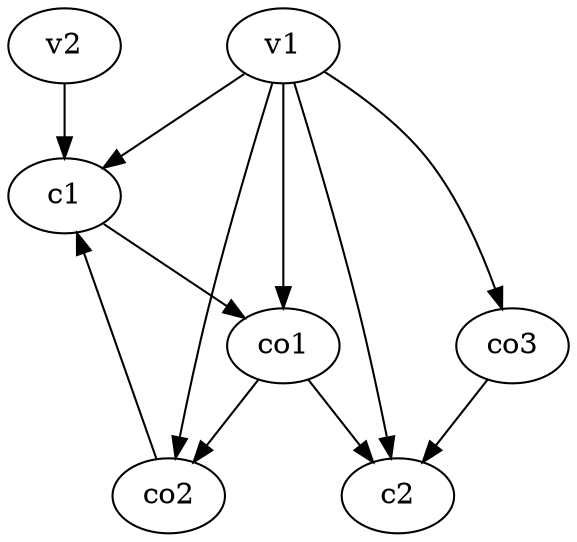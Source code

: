 strict digraph  {
c1;
c2;
v1;
v2;
co1;
co2;
co3;
c1 -> co1  [weight=1];
v1 -> c2  [weight=1];
v1 -> c1  [weight=1];
v1 -> co2  [weight=1];
v1 -> co1  [weight=1];
v1 -> co3  [weight=1];
v2 -> c1  [weight=1];
co1 -> c2  [weight=1];
co1 -> co2  [weight=1];
co2 -> c1  [weight=1];
co3 -> c2  [weight=1];
}
